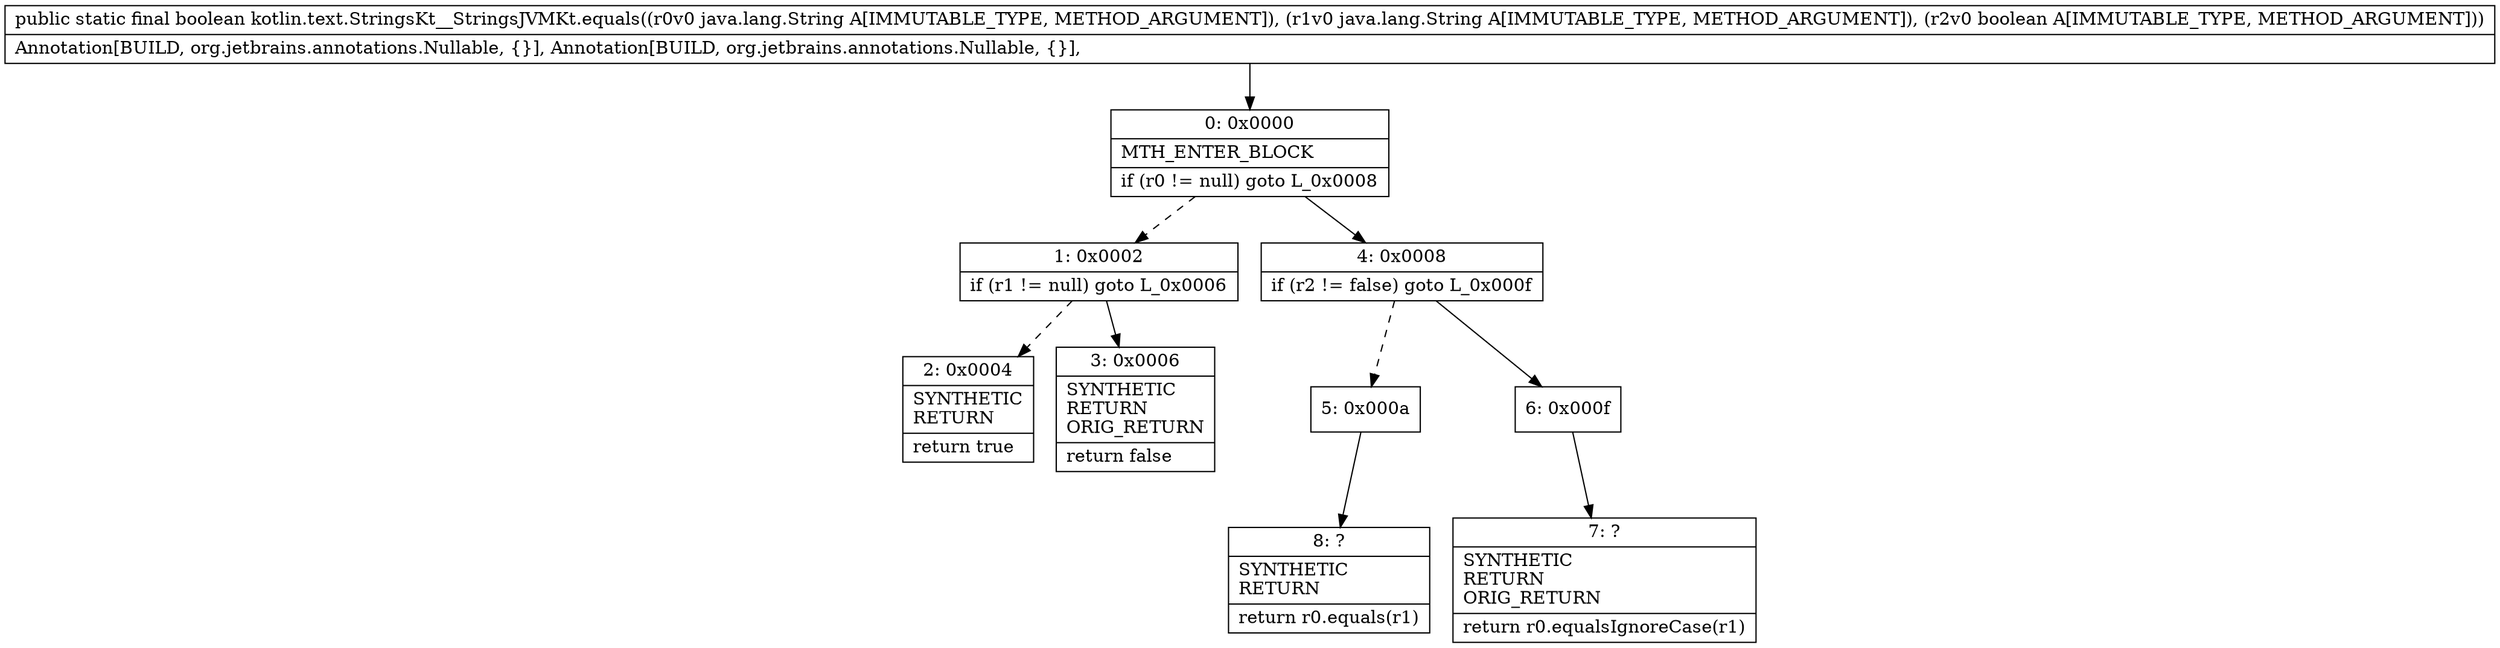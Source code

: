 digraph "CFG forkotlin.text.StringsKt__StringsJVMKt.equals(Ljava\/lang\/String;Ljava\/lang\/String;Z)Z" {
Node_0 [shape=record,label="{0\:\ 0x0000|MTH_ENTER_BLOCK\l|if (r0 != null) goto L_0x0008\l}"];
Node_1 [shape=record,label="{1\:\ 0x0002|if (r1 != null) goto L_0x0006\l}"];
Node_2 [shape=record,label="{2\:\ 0x0004|SYNTHETIC\lRETURN\l|return true\l}"];
Node_3 [shape=record,label="{3\:\ 0x0006|SYNTHETIC\lRETURN\lORIG_RETURN\l|return false\l}"];
Node_4 [shape=record,label="{4\:\ 0x0008|if (r2 != false) goto L_0x000f\l}"];
Node_5 [shape=record,label="{5\:\ 0x000a}"];
Node_6 [shape=record,label="{6\:\ 0x000f}"];
Node_7 [shape=record,label="{7\:\ ?|SYNTHETIC\lRETURN\lORIG_RETURN\l|return r0.equalsIgnoreCase(r1)\l}"];
Node_8 [shape=record,label="{8\:\ ?|SYNTHETIC\lRETURN\l|return r0.equals(r1)\l}"];
MethodNode[shape=record,label="{public static final boolean kotlin.text.StringsKt__StringsJVMKt.equals((r0v0 java.lang.String A[IMMUTABLE_TYPE, METHOD_ARGUMENT]), (r1v0 java.lang.String A[IMMUTABLE_TYPE, METHOD_ARGUMENT]), (r2v0 boolean A[IMMUTABLE_TYPE, METHOD_ARGUMENT]))  | Annotation[BUILD, org.jetbrains.annotations.Nullable, \{\}], Annotation[BUILD, org.jetbrains.annotations.Nullable, \{\}], \l}"];
MethodNode -> Node_0;
Node_0 -> Node_1[style=dashed];
Node_0 -> Node_4;
Node_1 -> Node_2[style=dashed];
Node_1 -> Node_3;
Node_4 -> Node_5[style=dashed];
Node_4 -> Node_6;
Node_5 -> Node_8;
Node_6 -> Node_7;
}

